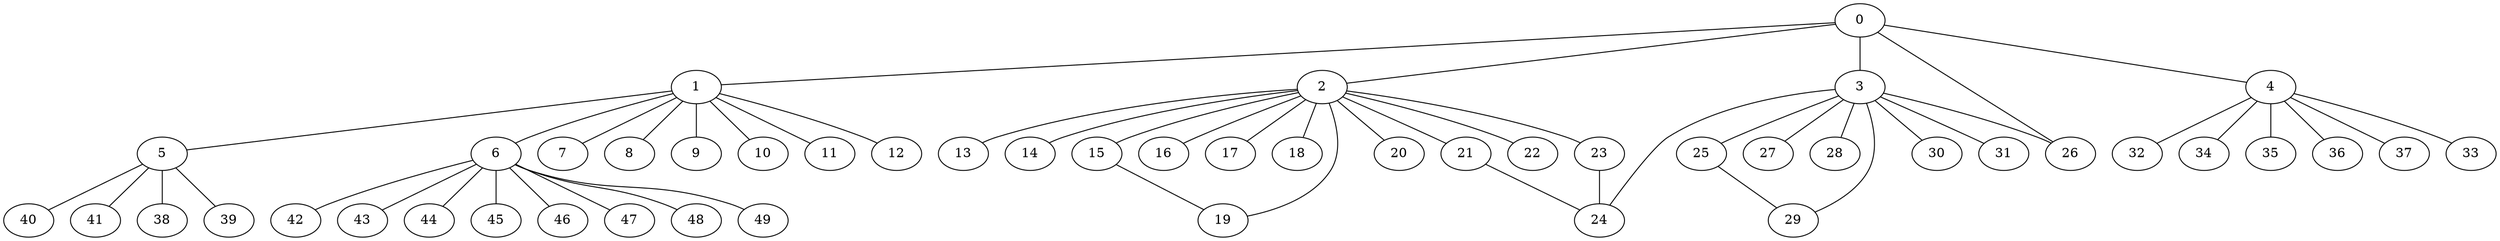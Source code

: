 
graph graphname {
    0 -- 1
0 -- 2
0 -- 3
0 -- 4
0 -- 26
1 -- 5
1 -- 6
1 -- 7
1 -- 8
1 -- 9
1 -- 10
1 -- 11
1 -- 12
2 -- 13
2 -- 14
2 -- 15
2 -- 16
2 -- 17
2 -- 18
2 -- 19
2 -- 20
2 -- 21
2 -- 22
2 -- 23
3 -- 24
3 -- 25
3 -- 26
3 -- 27
3 -- 28
3 -- 29
3 -- 30
3 -- 31
4 -- 32
4 -- 34
4 -- 35
4 -- 36
4 -- 37
4 -- 33
5 -- 40
5 -- 41
5 -- 38
5 -- 39
6 -- 42
6 -- 43
6 -- 44
6 -- 45
6 -- 46
6 -- 47
6 -- 48
6 -- 49
15 -- 19
21 -- 24
23 -- 24
25 -- 29

}
